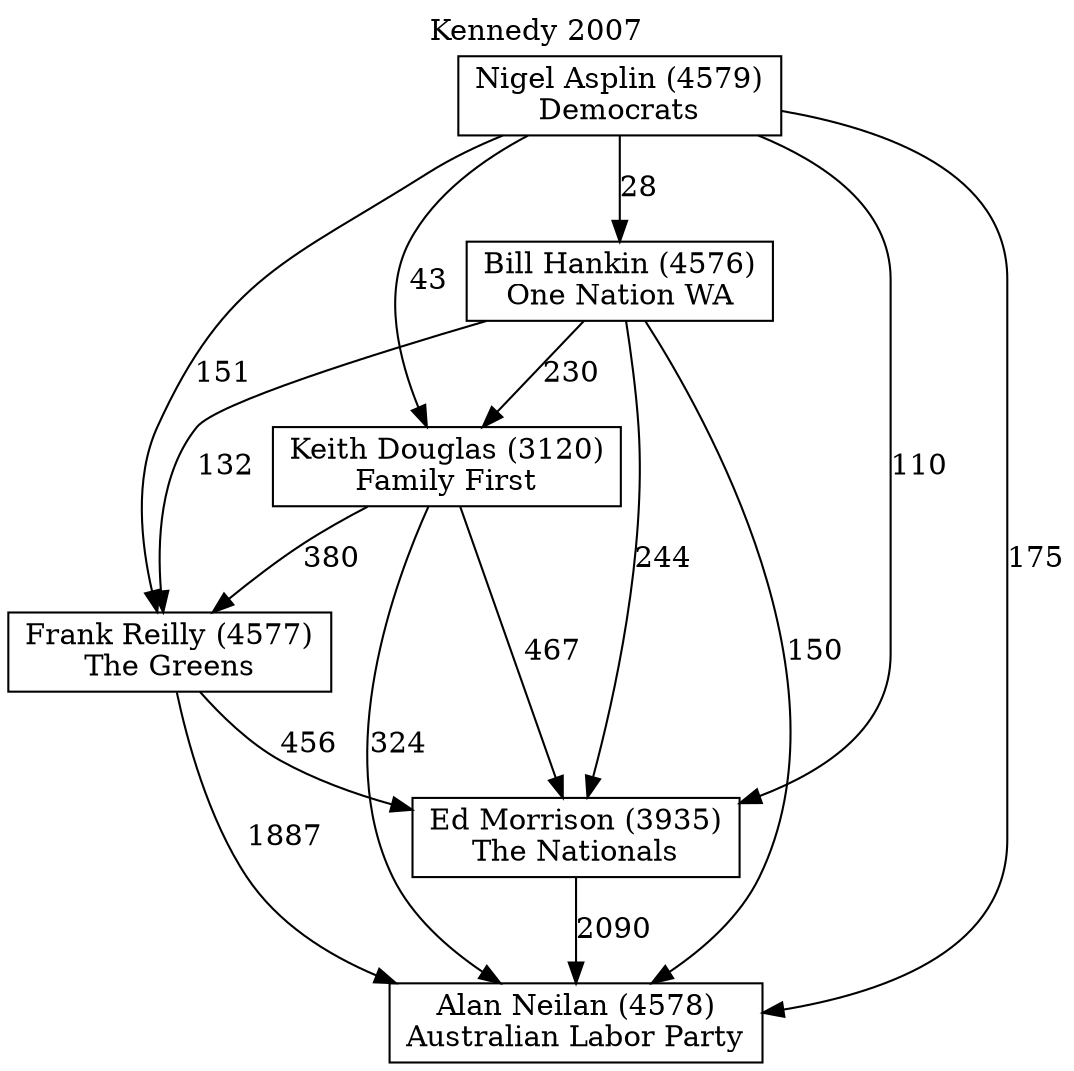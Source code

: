 // House preference flow
digraph "Alan Neilan (4578)_Kennedy_2007" {
	graph [label="Kennedy 2007" labelloc=t mclimit=10]
	node [shape=box]
	"Alan Neilan (4578)" [label="Alan Neilan (4578)
Australian Labor Party"]
	"Bill Hankin (4576)" [label="Bill Hankin (4576)
One Nation WA"]
	"Ed Morrison (3935)" [label="Ed Morrison (3935)
The Nationals"]
	"Frank Reilly (4577)" [label="Frank Reilly (4577)
The Greens"]
	"Keith Douglas (3120)" [label="Keith Douglas (3120)
Family First"]
	"Nigel Asplin (4579)" [label="Nigel Asplin (4579)
Democrats"]
	"Bill Hankin (4576)" -> "Alan Neilan (4578)" [label=150]
	"Bill Hankin (4576)" -> "Ed Morrison (3935)" [label=244]
	"Bill Hankin (4576)" -> "Frank Reilly (4577)" [label=132]
	"Bill Hankin (4576)" -> "Keith Douglas (3120)" [label=230]
	"Ed Morrison (3935)" -> "Alan Neilan (4578)" [label=2090]
	"Frank Reilly (4577)" -> "Alan Neilan (4578)" [label=1887]
	"Frank Reilly (4577)" -> "Ed Morrison (3935)" [label=456]
	"Keith Douglas (3120)" -> "Alan Neilan (4578)" [label=324]
	"Keith Douglas (3120)" -> "Ed Morrison (3935)" [label=467]
	"Keith Douglas (3120)" -> "Frank Reilly (4577)" [label=380]
	"Nigel Asplin (4579)" -> "Alan Neilan (4578)" [label=175]
	"Nigel Asplin (4579)" -> "Bill Hankin (4576)" [label=28]
	"Nigel Asplin (4579)" -> "Ed Morrison (3935)" [label=110]
	"Nigel Asplin (4579)" -> "Frank Reilly (4577)" [label=151]
	"Nigel Asplin (4579)" -> "Keith Douglas (3120)" [label=43]
}
